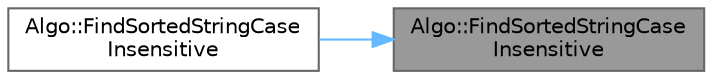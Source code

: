 digraph "Algo::FindSortedStringCaseInsensitive"
{
 // INTERACTIVE_SVG=YES
 // LATEX_PDF_SIZE
  bgcolor="transparent";
  edge [fontname=Helvetica,fontsize=10,labelfontname=Helvetica,labelfontsize=10];
  node [fontname=Helvetica,fontsize=10,shape=box,height=0.2,width=0.4];
  rankdir="RL";
  Node1 [id="Node000001",label="Algo::FindSortedStringCase\lInsensitive",height=0.2,width=0.4,color="gray40", fillcolor="grey60", style="filled", fontcolor="black",tooltip="Finds a string in an array of sorted strings, by case-insensitive search, by using binary subdivision..."];
  Node1 -> Node2 [id="edge1_Node000001_Node000002",dir="back",color="steelblue1",style="solid",tooltip=" "];
  Node2 [id="Node000002",label="Algo::FindSortedStringCase\lInsensitive",height=0.2,width=0.4,color="grey40", fillcolor="white", style="filled",URL="$db/d33/namespaceAlgo.html#a0995ba98204287e2588a726c63dd134d",tooltip="Finds a string in an array of sorted strings, by case-insensitive search, by using binary subdivision..."];
}
